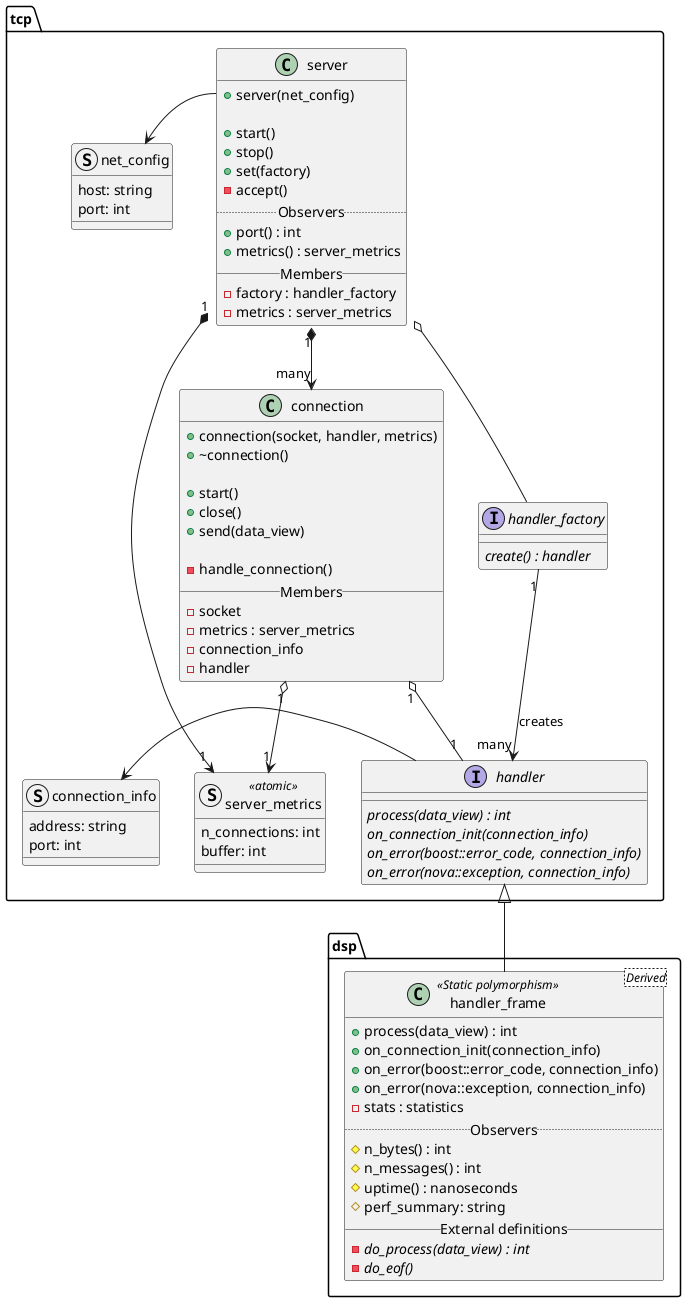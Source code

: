 @startuml
struct tcp.net_config {
    host: string
    port: int
}

struct tcp.server_metrics <<atomic>> {
    n_connections: int
    buffer: int
}

struct tcp.connection_info {
    address: string
    port: int
}

interface tcp.handler {
    {abstract} process(data_view) : int
    {abstract} on_connection_init(connection_info)
    {abstract} on_error(boost::error_code, connection_info)
    {abstract} on_error(nova::exception, connection_info)
}

interface tcp.handler_factory {
    {abstract} create() : handler
}

interface tcp.handler

class tcp.server {
    +server(net_config)

    +start()
    +stop()
    +set(factory)
    -accept()
    .. Observers ..
    +port() : int
    +metrics() : server_metrics
    __ Members __
    -factory : handler_factory
    -metrics : server_metrics
}

class tcp.connection {
    +connection(socket, handler, metrics)
    +\~connection()

    +start()
    +close()
    +send(data_view)

    -handle_connection()
    __ Members __
    -socket
    -metrics : server_metrics
    -connection_info
    -handler
}

class dsp.handler_frame<Derived> <<Static polymorphism>> extends tcp.handler {
    +process(data_view) : int
    +on_connection_init(connection_info)
    +on_error(boost::error_code, connection_info)
    +on_error(nova::exception, connection_info)
    -stats : statistics
    .. Observers ..
    #n_bytes() : int
    #n_messages() : int
    #uptime() : nanoseconds
    #perf_summary: string
    __ External definitions __
    -{abstract} do_process(data_view) : int
    -{abstract} do_eof()
}

tcp.handler_factory "1" --> "many" tcp.handler : creates

server::server -left-> net_config
handler -left-> connection_info

server o-- handler_factory
server "1" *--> "1" server_metrics
connection "1" o--> "1" server_metrics

server "1" *--> "many" connection
connection "1" o-- "1" handler

@enduml

note right of connection::~connection
    Decreases number of connections in metrics.
end note
